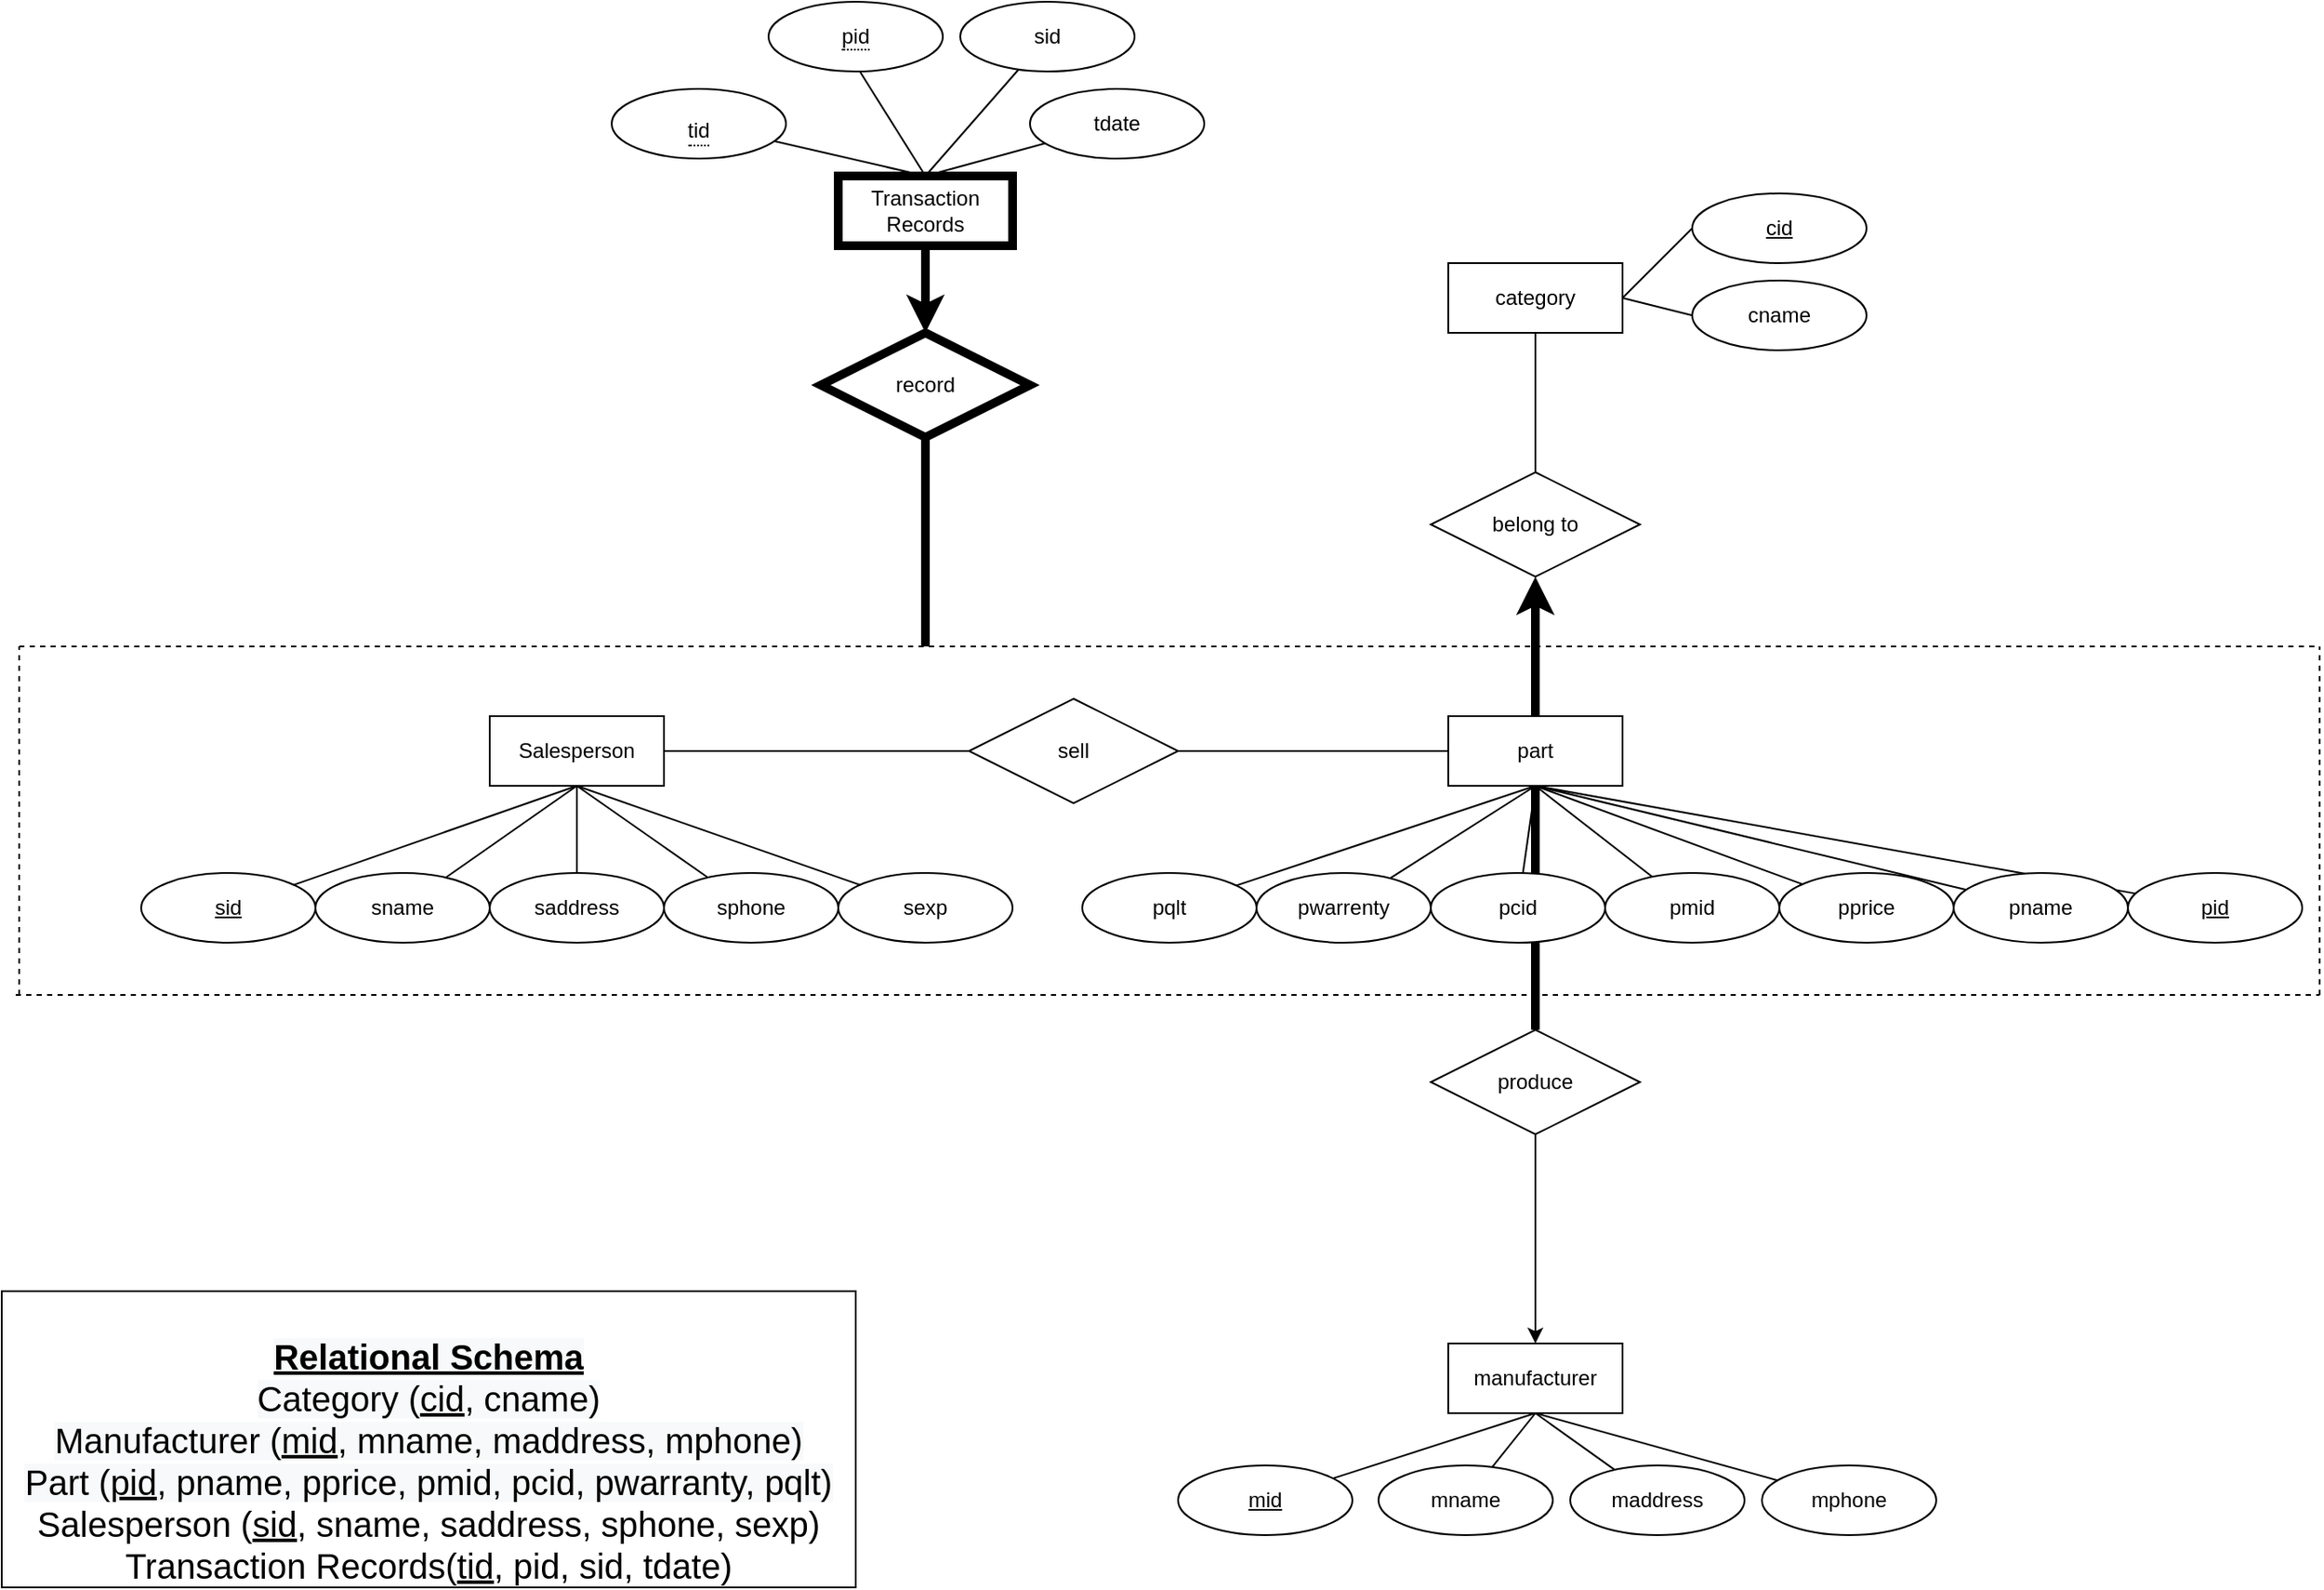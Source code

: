 <mxfile version="20.5.1" type="github">
  <diagram id="PAe3UoUXBNtSbx9W9z1V" name="Page-1">
    <mxGraphModel dx="1770" dy="1651" grid="1" gridSize="10" guides="1" tooltips="1" connect="1" arrows="1" fold="1" page="1" pageScale="1" pageWidth="850" pageHeight="1100" math="0" shadow="0">
      <root>
        <mxCell id="0" />
        <mxCell id="1" parent="0" />
        <mxCell id="-Ta_05bqoG0xjYSXqe8Y-103" style="edgeStyle=none;rounded=0;orthogonalLoop=1;jettySize=auto;html=1;endArrow=classic;endFill=1;strokeWidth=5;" edge="1" parent="1" source="-Ta_05bqoG0xjYSXqe8Y-16" target="-Ta_05bqoG0xjYSXqe8Y-47">
          <mxGeometry relative="1" as="geometry" />
        </mxCell>
        <mxCell id="-Ta_05bqoG0xjYSXqe8Y-16" value="Transaction Records" style="whiteSpace=wrap;html=1;align=center;strokeWidth=5;" vertex="1" parent="1">
          <mxGeometry x="350" y="50" width="100" height="40" as="geometry" />
        </mxCell>
        <mxCell id="-Ta_05bqoG0xjYSXqe8Y-29" style="edgeStyle=none;rounded=0;orthogonalLoop=1;jettySize=auto;html=1;entryX=0.5;entryY=0;entryDx=0;entryDy=0;endArrow=none;endFill=0;" edge="1" parent="1" target="-Ta_05bqoG0xjYSXqe8Y-16">
          <mxGeometry relative="1" as="geometry">
            <mxPoint x="361.992" y="-10.584" as="sourcePoint" />
          </mxGeometry>
        </mxCell>
        <mxCell id="-Ta_05bqoG0xjYSXqe8Y-31" style="edgeStyle=none;rounded=0;orthogonalLoop=1;jettySize=auto;html=1;endArrow=none;endFill=0;entryX=0.5;entryY=0;entryDx=0;entryDy=0;" edge="1" parent="1" source="-Ta_05bqoG0xjYSXqe8Y-19" target="-Ta_05bqoG0xjYSXqe8Y-16">
          <mxGeometry relative="1" as="geometry">
            <mxPoint x="416.518" y="31.123" as="targetPoint" />
          </mxGeometry>
        </mxCell>
        <mxCell id="-Ta_05bqoG0xjYSXqe8Y-19" value="sid" style="ellipse;whiteSpace=wrap;html=1;align=center;" vertex="1" parent="1">
          <mxGeometry x="420" y="-50" width="100" height="40" as="geometry" />
        </mxCell>
        <mxCell id="-Ta_05bqoG0xjYSXqe8Y-32" style="edgeStyle=none;rounded=0;orthogonalLoop=1;jettySize=auto;html=1;endArrow=none;endFill=0;" edge="1" parent="1" source="-Ta_05bqoG0xjYSXqe8Y-21">
          <mxGeometry relative="1" as="geometry">
            <mxPoint x="400" y="50" as="targetPoint" />
          </mxGeometry>
        </mxCell>
        <mxCell id="-Ta_05bqoG0xjYSXqe8Y-21" value="tdate" style="ellipse;whiteSpace=wrap;html=1;align=center;" vertex="1" parent="1">
          <mxGeometry x="460" width="100" height="40" as="geometry" />
        </mxCell>
        <mxCell id="-Ta_05bqoG0xjYSXqe8Y-34" value="" style="endArrow=none;dashed=1;html=1;rounded=0;" edge="1" parent="1">
          <mxGeometry width="50" height="50" relative="1" as="geometry">
            <mxPoint x="-120" y="320" as="sourcePoint" />
            <mxPoint x="1200" y="320" as="targetPoint" />
          </mxGeometry>
        </mxCell>
        <mxCell id="-Ta_05bqoG0xjYSXqe8Y-109" style="edgeStyle=none;rounded=0;orthogonalLoop=1;jettySize=auto;html=1;entryX=0;entryY=0.5;entryDx=0;entryDy=0;endArrow=none;endFill=0;" edge="1" parent="1" source="-Ta_05bqoG0xjYSXqe8Y-35" target="-Ta_05bqoG0xjYSXqe8Y-46">
          <mxGeometry relative="1" as="geometry" />
        </mxCell>
        <mxCell id="-Ta_05bqoG0xjYSXqe8Y-35" value="Salesperson" style="whiteSpace=wrap;html=1;align=center;" vertex="1" parent="1">
          <mxGeometry x="150" y="360" width="100" height="40" as="geometry" />
        </mxCell>
        <mxCell id="-Ta_05bqoG0xjYSXqe8Y-41" style="edgeStyle=none;rounded=0;orthogonalLoop=1;jettySize=auto;html=1;endArrow=none;endFill=0;" edge="1" parent="1" source="-Ta_05bqoG0xjYSXqe8Y-36">
          <mxGeometry relative="1" as="geometry">
            <mxPoint x="200" y="400" as="targetPoint" />
          </mxGeometry>
        </mxCell>
        <mxCell id="-Ta_05bqoG0xjYSXqe8Y-36" value="&lt;u&gt;sid&lt;/u&gt;" style="ellipse;whiteSpace=wrap;html=1;align=center;" vertex="1" parent="1">
          <mxGeometry x="-50" y="450" width="100" height="40" as="geometry" />
        </mxCell>
        <mxCell id="-Ta_05bqoG0xjYSXqe8Y-42" style="edgeStyle=none;rounded=0;orthogonalLoop=1;jettySize=auto;html=1;endArrow=none;endFill=0;entryX=0.5;entryY=1;entryDx=0;entryDy=0;" edge="1" parent="1" source="-Ta_05bqoG0xjYSXqe8Y-37" target="-Ta_05bqoG0xjYSXqe8Y-35">
          <mxGeometry relative="1" as="geometry" />
        </mxCell>
        <mxCell id="-Ta_05bqoG0xjYSXqe8Y-37" value="sname" style="ellipse;whiteSpace=wrap;html=1;align=center;" vertex="1" parent="1">
          <mxGeometry x="50" y="450" width="100" height="40" as="geometry" />
        </mxCell>
        <mxCell id="-Ta_05bqoG0xjYSXqe8Y-43" style="edgeStyle=none;rounded=0;orthogonalLoop=1;jettySize=auto;html=1;entryX=0.5;entryY=1;entryDx=0;entryDy=0;endArrow=none;endFill=0;" edge="1" parent="1" source="-Ta_05bqoG0xjYSXqe8Y-38" target="-Ta_05bqoG0xjYSXqe8Y-35">
          <mxGeometry relative="1" as="geometry" />
        </mxCell>
        <mxCell id="-Ta_05bqoG0xjYSXqe8Y-38" value="saddress" style="ellipse;whiteSpace=wrap;html=1;align=center;" vertex="1" parent="1">
          <mxGeometry x="150" y="450" width="100" height="40" as="geometry" />
        </mxCell>
        <mxCell id="-Ta_05bqoG0xjYSXqe8Y-44" style="edgeStyle=none;rounded=0;orthogonalLoop=1;jettySize=auto;html=1;entryX=0.5;entryY=1;entryDx=0;entryDy=0;endArrow=none;endFill=0;" edge="1" parent="1" source="-Ta_05bqoG0xjYSXqe8Y-39" target="-Ta_05bqoG0xjYSXqe8Y-35">
          <mxGeometry relative="1" as="geometry" />
        </mxCell>
        <mxCell id="-Ta_05bqoG0xjYSXqe8Y-39" value="sphone" style="ellipse;whiteSpace=wrap;html=1;align=center;" vertex="1" parent="1">
          <mxGeometry x="250" y="450" width="100" height="40" as="geometry" />
        </mxCell>
        <mxCell id="-Ta_05bqoG0xjYSXqe8Y-45" style="edgeStyle=none;rounded=0;orthogonalLoop=1;jettySize=auto;html=1;entryX=0.5;entryY=1;entryDx=0;entryDy=0;endArrow=none;endFill=0;" edge="1" parent="1" source="-Ta_05bqoG0xjYSXqe8Y-40" target="-Ta_05bqoG0xjYSXqe8Y-35">
          <mxGeometry relative="1" as="geometry" />
        </mxCell>
        <mxCell id="-Ta_05bqoG0xjYSXqe8Y-40" value="sexp" style="ellipse;whiteSpace=wrap;html=1;align=center;" vertex="1" parent="1">
          <mxGeometry x="350" y="450" width="100" height="40" as="geometry" />
        </mxCell>
        <mxCell id="-Ta_05bqoG0xjYSXqe8Y-108" style="edgeStyle=none;rounded=0;orthogonalLoop=1;jettySize=auto;html=1;entryX=0;entryY=0.5;entryDx=0;entryDy=0;endArrow=none;endFill=0;" edge="1" parent="1" source="-Ta_05bqoG0xjYSXqe8Y-46" target="-Ta_05bqoG0xjYSXqe8Y-48">
          <mxGeometry relative="1" as="geometry" />
        </mxCell>
        <mxCell id="-Ta_05bqoG0xjYSXqe8Y-46" value="sell" style="shape=rhombus;perimeter=rhombusPerimeter;whiteSpace=wrap;html=1;align=center;" vertex="1" parent="1">
          <mxGeometry x="425" y="350" width="120" height="60" as="geometry" />
        </mxCell>
        <mxCell id="-Ta_05bqoG0xjYSXqe8Y-105" style="edgeStyle=none;rounded=0;orthogonalLoop=1;jettySize=auto;html=1;endArrow=none;endFill=0;strokeWidth=5;" edge="1" parent="1" source="-Ta_05bqoG0xjYSXqe8Y-47">
          <mxGeometry relative="1" as="geometry">
            <mxPoint x="400" y="320" as="targetPoint" />
          </mxGeometry>
        </mxCell>
        <mxCell id="-Ta_05bqoG0xjYSXqe8Y-47" value="record" style="shape=rhombus;perimeter=rhombusPerimeter;whiteSpace=wrap;html=1;align=center;strokeWidth=5;" vertex="1" parent="1">
          <mxGeometry x="340" y="140" width="120" height="60" as="geometry" />
        </mxCell>
        <mxCell id="-Ta_05bqoG0xjYSXqe8Y-110" style="edgeStyle=none;rounded=0;orthogonalLoop=1;jettySize=auto;html=1;entryX=0.5;entryY=0;entryDx=0;entryDy=0;endArrow=none;endFill=0;strokeWidth=5;" edge="1" parent="1" source="-Ta_05bqoG0xjYSXqe8Y-48" target="-Ta_05bqoG0xjYSXqe8Y-80">
          <mxGeometry relative="1" as="geometry" />
        </mxCell>
        <mxCell id="-Ta_05bqoG0xjYSXqe8Y-48" value="part" style="whiteSpace=wrap;html=1;align=center;" vertex="1" parent="1">
          <mxGeometry x="700" y="360" width="100" height="40" as="geometry" />
        </mxCell>
        <mxCell id="-Ta_05bqoG0xjYSXqe8Y-61" style="edgeStyle=none;rounded=0;orthogonalLoop=1;jettySize=auto;html=1;entryX=0.5;entryY=1;entryDx=0;entryDy=0;endArrow=none;endFill=0;" edge="1" parent="1" source="-Ta_05bqoG0xjYSXqe8Y-49" target="-Ta_05bqoG0xjYSXqe8Y-48">
          <mxGeometry relative="1" as="geometry" />
        </mxCell>
        <mxCell id="-Ta_05bqoG0xjYSXqe8Y-49" value="&lt;u&gt;pid&lt;/u&gt;" style="ellipse;whiteSpace=wrap;html=1;align=center;" vertex="1" parent="1">
          <mxGeometry x="1090" y="450" width="100" height="40" as="geometry" />
        </mxCell>
        <mxCell id="-Ta_05bqoG0xjYSXqe8Y-62" style="edgeStyle=none;rounded=0;orthogonalLoop=1;jettySize=auto;html=1;entryX=0.5;entryY=1;entryDx=0;entryDy=0;endArrow=none;endFill=0;" edge="1" parent="1" source="-Ta_05bqoG0xjYSXqe8Y-50" target="-Ta_05bqoG0xjYSXqe8Y-48">
          <mxGeometry relative="1" as="geometry" />
        </mxCell>
        <mxCell id="-Ta_05bqoG0xjYSXqe8Y-50" value="pname" style="ellipse;whiteSpace=wrap;html=1;align=center;" vertex="1" parent="1">
          <mxGeometry x="990" y="450" width="100" height="40" as="geometry" />
        </mxCell>
        <mxCell id="-Ta_05bqoG0xjYSXqe8Y-65" style="edgeStyle=none;rounded=0;orthogonalLoop=1;jettySize=auto;html=1;endArrow=none;endFill=0;" edge="1" parent="1" source="-Ta_05bqoG0xjYSXqe8Y-51">
          <mxGeometry relative="1" as="geometry">
            <mxPoint x="750" y="400" as="targetPoint" />
          </mxGeometry>
        </mxCell>
        <mxCell id="-Ta_05bqoG0xjYSXqe8Y-51" value="pprice" style="ellipse;whiteSpace=wrap;html=1;align=center;" vertex="1" parent="1">
          <mxGeometry x="890" y="450" width="100" height="40" as="geometry" />
        </mxCell>
        <mxCell id="-Ta_05bqoG0xjYSXqe8Y-66" style="edgeStyle=none;rounded=0;orthogonalLoop=1;jettySize=auto;html=1;entryX=0.5;entryY=1;entryDx=0;entryDy=0;endArrow=none;endFill=0;" edge="1" parent="1" source="-Ta_05bqoG0xjYSXqe8Y-52" target="-Ta_05bqoG0xjYSXqe8Y-48">
          <mxGeometry relative="1" as="geometry" />
        </mxCell>
        <mxCell id="-Ta_05bqoG0xjYSXqe8Y-52" value="pmid" style="ellipse;whiteSpace=wrap;html=1;align=center;" vertex="1" parent="1">
          <mxGeometry x="790" y="450" width="100" height="40" as="geometry" />
        </mxCell>
        <mxCell id="-Ta_05bqoG0xjYSXqe8Y-71" style="edgeStyle=none;rounded=0;orthogonalLoop=1;jettySize=auto;html=1;endArrow=none;endFill=0;entryX=0.5;entryY=1;entryDx=0;entryDy=0;" edge="1" parent="1" source="-Ta_05bqoG0xjYSXqe8Y-55" target="-Ta_05bqoG0xjYSXqe8Y-48">
          <mxGeometry relative="1" as="geometry">
            <mxPoint x="811.669" y="399.448" as="targetPoint" />
          </mxGeometry>
        </mxCell>
        <mxCell id="-Ta_05bqoG0xjYSXqe8Y-55" value="pqlt" style="ellipse;whiteSpace=wrap;html=1;align=center;" vertex="1" parent="1">
          <mxGeometry x="490" y="450" width="100" height="40" as="geometry" />
        </mxCell>
        <mxCell id="-Ta_05bqoG0xjYSXqe8Y-95" style="edgeStyle=none;rounded=0;orthogonalLoop=1;jettySize=auto;html=1;entryX=0.5;entryY=1;entryDx=0;entryDy=0;endArrow=none;endFill=0;" edge="1" parent="1" source="-Ta_05bqoG0xjYSXqe8Y-72" target="-Ta_05bqoG0xjYSXqe8Y-48">
          <mxGeometry relative="1" as="geometry" />
        </mxCell>
        <mxCell id="-Ta_05bqoG0xjYSXqe8Y-72" value="pwarrenty" style="ellipse;whiteSpace=wrap;html=1;align=center;" vertex="1" parent="1">
          <mxGeometry x="590" y="450" width="100" height="40" as="geometry" />
        </mxCell>
        <mxCell id="-Ta_05bqoG0xjYSXqe8Y-97" style="edgeStyle=none;rounded=0;orthogonalLoop=1;jettySize=auto;html=1;endArrow=none;endFill=0;entryX=0.5;entryY=1;entryDx=0;entryDy=0;" edge="1" parent="1" source="-Ta_05bqoG0xjYSXqe8Y-73" target="-Ta_05bqoG0xjYSXqe8Y-48">
          <mxGeometry relative="1" as="geometry">
            <mxPoint x="747.148" y="419.967" as="targetPoint" />
          </mxGeometry>
        </mxCell>
        <mxCell id="-Ta_05bqoG0xjYSXqe8Y-73" value="pcid" style="ellipse;whiteSpace=wrap;html=1;align=center;" vertex="1" parent="1">
          <mxGeometry x="690" y="450" width="100" height="40" as="geometry" />
        </mxCell>
        <mxCell id="-Ta_05bqoG0xjYSXqe8Y-107" style="edgeStyle=none;rounded=1;orthogonalLoop=1;jettySize=auto;html=1;entryX=0.5;entryY=0;entryDx=0;entryDy=0;endArrow=none;endFill=0;fontStyle=0;strokeColor=default;strokeWidth=5;startArrow=classic;startFill=1;" edge="1" parent="1" source="-Ta_05bqoG0xjYSXqe8Y-74" target="-Ta_05bqoG0xjYSXqe8Y-48">
          <mxGeometry relative="1" as="geometry" />
        </mxCell>
        <mxCell id="-Ta_05bqoG0xjYSXqe8Y-74" value="belong to" style="shape=rhombus;perimeter=rhombusPerimeter;whiteSpace=wrap;html=1;align=center;" vertex="1" parent="1">
          <mxGeometry x="690" y="220" width="120" height="60" as="geometry" />
        </mxCell>
        <mxCell id="-Ta_05bqoG0xjYSXqe8Y-78" style="edgeStyle=none;rounded=0;orthogonalLoop=1;jettySize=auto;html=1;entryX=0;entryY=0.5;entryDx=0;entryDy=0;endArrow=none;endFill=0;exitX=1;exitY=0.5;exitDx=0;exitDy=0;" edge="1" parent="1" source="-Ta_05bqoG0xjYSXqe8Y-75" target="-Ta_05bqoG0xjYSXqe8Y-76">
          <mxGeometry relative="1" as="geometry" />
        </mxCell>
        <mxCell id="-Ta_05bqoG0xjYSXqe8Y-79" style="edgeStyle=none;rounded=0;orthogonalLoop=1;jettySize=auto;html=1;entryX=0;entryY=0.5;entryDx=0;entryDy=0;endArrow=none;endFill=0;exitX=1;exitY=0.5;exitDx=0;exitDy=0;" edge="1" parent="1" source="-Ta_05bqoG0xjYSXqe8Y-75" target="-Ta_05bqoG0xjYSXqe8Y-77">
          <mxGeometry relative="1" as="geometry" />
        </mxCell>
        <mxCell id="-Ta_05bqoG0xjYSXqe8Y-106" style="edgeStyle=none;rounded=0;orthogonalLoop=1;jettySize=auto;html=1;entryX=0.5;entryY=0;entryDx=0;entryDy=0;endArrow=none;endFill=0;" edge="1" parent="1" source="-Ta_05bqoG0xjYSXqe8Y-75" target="-Ta_05bqoG0xjYSXqe8Y-74">
          <mxGeometry relative="1" as="geometry" />
        </mxCell>
        <mxCell id="-Ta_05bqoG0xjYSXqe8Y-75" value="category" style="whiteSpace=wrap;html=1;align=center;" vertex="1" parent="1">
          <mxGeometry x="700" y="100" width="100" height="40" as="geometry" />
        </mxCell>
        <mxCell id="-Ta_05bqoG0xjYSXqe8Y-76" value="cid" style="ellipse;whiteSpace=wrap;html=1;align=center;fontStyle=4;" vertex="1" parent="1">
          <mxGeometry x="840" y="60" width="100" height="40" as="geometry" />
        </mxCell>
        <mxCell id="-Ta_05bqoG0xjYSXqe8Y-77" value="cname" style="ellipse;whiteSpace=wrap;html=1;align=center;" vertex="1" parent="1">
          <mxGeometry x="840" y="110" width="100" height="40" as="geometry" />
        </mxCell>
        <mxCell id="-Ta_05bqoG0xjYSXqe8Y-114" style="edgeStyle=none;rounded=0;orthogonalLoop=1;jettySize=auto;html=1;entryX=0.5;entryY=0;entryDx=0;entryDy=0;endArrow=classic;endFill=1;" edge="1" parent="1" source="-Ta_05bqoG0xjYSXqe8Y-80" target="-Ta_05bqoG0xjYSXqe8Y-82">
          <mxGeometry relative="1" as="geometry" />
        </mxCell>
        <mxCell id="-Ta_05bqoG0xjYSXqe8Y-80" value="produce" style="shape=rhombus;perimeter=rhombusPerimeter;whiteSpace=wrap;html=1;align=center;" vertex="1" parent="1">
          <mxGeometry x="690" y="540" width="120" height="60" as="geometry" />
        </mxCell>
        <mxCell id="-Ta_05bqoG0xjYSXqe8Y-82" value="manufacturer" style="whiteSpace=wrap;html=1;align=center;" vertex="1" parent="1">
          <mxGeometry x="700" y="720" width="100" height="40" as="geometry" />
        </mxCell>
        <mxCell id="-Ta_05bqoG0xjYSXqe8Y-87" style="edgeStyle=none;rounded=0;orthogonalLoop=1;jettySize=auto;html=1;entryX=0.5;entryY=1;entryDx=0;entryDy=0;endArrow=none;endFill=0;" edge="1" parent="1" source="-Ta_05bqoG0xjYSXqe8Y-83" target="-Ta_05bqoG0xjYSXqe8Y-82">
          <mxGeometry relative="1" as="geometry" />
        </mxCell>
        <mxCell id="-Ta_05bqoG0xjYSXqe8Y-83" value="mid" style="ellipse;whiteSpace=wrap;html=1;align=center;fontStyle=4" vertex="1" parent="1">
          <mxGeometry x="545" y="790" width="100" height="40" as="geometry" />
        </mxCell>
        <mxCell id="-Ta_05bqoG0xjYSXqe8Y-88" style="edgeStyle=none;rounded=0;orthogonalLoop=1;jettySize=auto;html=1;entryX=0.5;entryY=1;entryDx=0;entryDy=0;endArrow=none;endFill=0;" edge="1" parent="1" source="-Ta_05bqoG0xjYSXqe8Y-84" target="-Ta_05bqoG0xjYSXqe8Y-82">
          <mxGeometry relative="1" as="geometry" />
        </mxCell>
        <mxCell id="-Ta_05bqoG0xjYSXqe8Y-84" value="mname" style="ellipse;whiteSpace=wrap;html=1;align=center;" vertex="1" parent="1">
          <mxGeometry x="660" y="790" width="100" height="40" as="geometry" />
        </mxCell>
        <mxCell id="-Ta_05bqoG0xjYSXqe8Y-89" style="edgeStyle=none;rounded=0;orthogonalLoop=1;jettySize=auto;html=1;entryX=0.5;entryY=1;entryDx=0;entryDy=0;endArrow=none;endFill=0;" edge="1" parent="1" source="-Ta_05bqoG0xjYSXqe8Y-85" target="-Ta_05bqoG0xjYSXqe8Y-82">
          <mxGeometry relative="1" as="geometry" />
        </mxCell>
        <mxCell id="-Ta_05bqoG0xjYSXqe8Y-85" value="maddress" style="ellipse;whiteSpace=wrap;html=1;align=center;" vertex="1" parent="1">
          <mxGeometry x="770" y="790" width="100" height="40" as="geometry" />
        </mxCell>
        <mxCell id="-Ta_05bqoG0xjYSXqe8Y-92" style="edgeStyle=none;rounded=0;orthogonalLoop=1;jettySize=auto;html=1;entryX=0.5;entryY=1;entryDx=0;entryDy=0;endArrow=none;endFill=0;" edge="1" parent="1" source="-Ta_05bqoG0xjYSXqe8Y-86" target="-Ta_05bqoG0xjYSXqe8Y-82">
          <mxGeometry relative="1" as="geometry" />
        </mxCell>
        <mxCell id="-Ta_05bqoG0xjYSXqe8Y-86" value="mphone" style="ellipse;whiteSpace=wrap;html=1;align=center;" vertex="1" parent="1">
          <mxGeometry x="880" y="790" width="100" height="40" as="geometry" />
        </mxCell>
        <mxCell id="-Ta_05bqoG0xjYSXqe8Y-100" value="" style="endArrow=none;dashed=1;html=1;rounded=0;" edge="1" parent="1">
          <mxGeometry width="50" height="50" relative="1" as="geometry">
            <mxPoint x="1200" y="520" as="sourcePoint" />
            <mxPoint x="1200" y="320" as="targetPoint" />
          </mxGeometry>
        </mxCell>
        <mxCell id="-Ta_05bqoG0xjYSXqe8Y-101" value="" style="endArrow=none;dashed=1;html=1;rounded=0;" edge="1" parent="1">
          <mxGeometry width="50" height="50" relative="1" as="geometry">
            <mxPoint x="-122" y="520" as="sourcePoint" />
            <mxPoint x="1200" y="520" as="targetPoint" />
          </mxGeometry>
        </mxCell>
        <mxCell id="-Ta_05bqoG0xjYSXqe8Y-102" value="" style="endArrow=none;dashed=1;html=1;rounded=0;" edge="1" parent="1">
          <mxGeometry width="50" height="50" relative="1" as="geometry">
            <mxPoint x="-120" y="520" as="sourcePoint" />
            <mxPoint x="-120" y="320" as="targetPoint" />
          </mxGeometry>
        </mxCell>
        <mxCell id="-Ta_05bqoG0xjYSXqe8Y-120" value="&lt;font style=&quot;font-size: 20px;&quot;&gt;&lt;b&gt;&lt;u&gt;&lt;br&gt;&lt;span style=&quot;color: rgb(0, 0, 0); font-family: Helvetica; font-style: normal; font-variant-ligatures: normal; font-variant-caps: normal; letter-spacing: normal; orphans: 2; text-align: center; text-indent: 0px; text-transform: none; widows: 2; word-spacing: 0px; -webkit-text-stroke-width: 0px; background-color: rgb(248, 249, 250); text-decoration-thickness: initial; text-decoration-style: initial; text-decoration-color: initial; float: none; display: inline !important;&quot;&gt;Relational Schema&lt;/span&gt;&lt;/u&gt;&lt;/b&gt;&lt;br style=&quot;color: rgb(0, 0, 0); font-family: Helvetica; font-style: normal; font-variant-ligatures: normal; font-variant-caps: normal; font-weight: 400; letter-spacing: normal; orphans: 2; text-align: center; text-indent: 0px; text-transform: none; widows: 2; word-spacing: 0px; -webkit-text-stroke-width: 0px; background-color: rgb(248, 249, 250); text-decoration-thickness: initial; text-decoration-style: initial; text-decoration-color: initial;&quot;&gt;&lt;span style=&quot;color: rgb(0, 0, 0); font-family: Helvetica; font-style: normal; font-variant-ligatures: normal; font-variant-caps: normal; font-weight: 400; letter-spacing: normal; orphans: 2; text-align: center; text-indent: 0px; text-transform: none; widows: 2; word-spacing: 0px; -webkit-text-stroke-width: 0px; background-color: rgb(248, 249, 250); text-decoration-thickness: initial; text-decoration-style: initial; text-decoration-color: initial; float: none; display: inline !important;&quot;&gt;Category (&lt;u&gt;cid&lt;/u&gt;, cname)&lt;/span&gt;&lt;br style=&quot;color: rgb(0, 0, 0); font-family: Helvetica; font-style: normal; font-variant-ligatures: normal; font-variant-caps: normal; font-weight: 400; letter-spacing: normal; orphans: 2; text-align: center; text-indent: 0px; text-transform: none; widows: 2; word-spacing: 0px; -webkit-text-stroke-width: 0px; background-color: rgb(248, 249, 250); text-decoration-thickness: initial; text-decoration-style: initial; text-decoration-color: initial;&quot;&gt;&lt;span style=&quot;color: rgb(0, 0, 0); font-family: Helvetica; font-style: normal; font-variant-ligatures: normal; font-variant-caps: normal; font-weight: 400; letter-spacing: normal; orphans: 2; text-align: center; text-indent: 0px; text-transform: none; widows: 2; word-spacing: 0px; -webkit-text-stroke-width: 0px; background-color: rgb(248, 249, 250); text-decoration-thickness: initial; text-decoration-style: initial; text-decoration-color: initial; float: none; display: inline !important;&quot;&gt;Manufacturer (&lt;u&gt;mid&lt;/u&gt;, mname, maddress, mphone)&lt;/span&gt;&lt;br style=&quot;color: rgb(0, 0, 0); font-family: Helvetica; font-style: normal; font-variant-ligatures: normal; font-variant-caps: normal; font-weight: 400; letter-spacing: normal; orphans: 2; text-align: center; text-indent: 0px; text-transform: none; widows: 2; word-spacing: 0px; -webkit-text-stroke-width: 0px; background-color: rgb(248, 249, 250); text-decoration-thickness: initial; text-decoration-style: initial; text-decoration-color: initial;&quot;&gt;&lt;span style=&quot;color: rgb(0, 0, 0); font-family: Helvetica; font-style: normal; font-variant-ligatures: normal; font-variant-caps: normal; font-weight: 400; letter-spacing: normal; orphans: 2; text-align: center; text-indent: 0px; text-transform: none; widows: 2; word-spacing: 0px; -webkit-text-stroke-width: 0px; background-color: rgb(248, 249, 250); text-decoration-thickness: initial; text-decoration-style: initial; text-decoration-color: initial; float: none; display: inline !important;&quot;&gt;Part (&lt;u&gt;pid&lt;/u&gt;, pname, pprice, pmid, pcid, pwarranty, pqlt)&lt;br&gt;&lt;/span&gt;Salesperson (&lt;u&gt;sid&lt;/u&gt;, sname, saddress, sphone, sexp)&lt;br&gt;Transaction Records(&lt;u&gt;tid&lt;/u&gt;, pid, sid, tdate)&lt;/font&gt;" style="rounded=0;whiteSpace=wrap;html=1;" vertex="1" parent="1">
          <mxGeometry x="-130" y="690" width="490" height="170" as="geometry" />
        </mxCell>
        <mxCell id="-Ta_05bqoG0xjYSXqe8Y-125" style="edgeStyle=none;rounded=1;orthogonalLoop=1;jettySize=auto;html=1;strokeColor=default;strokeWidth=1;fontSize=12;startArrow=none;startFill=0;endArrow=none;endFill=0;" edge="1" parent="1" source="-Ta_05bqoG0xjYSXqe8Y-121">
          <mxGeometry relative="1" as="geometry">
            <mxPoint x="400" y="50" as="targetPoint" />
          </mxGeometry>
        </mxCell>
        <mxCell id="-Ta_05bqoG0xjYSXqe8Y-121" value="&lt;span style=&quot;border-bottom: 1px dotted&quot;&gt;&lt;font style=&quot;font-size: 12px;&quot;&gt;tid&lt;/font&gt;&lt;/span&gt;" style="ellipse;whiteSpace=wrap;html=1;align=center;fontSize=20;" vertex="1" parent="1">
          <mxGeometry x="220" width="100" height="40" as="geometry" />
        </mxCell>
        <mxCell id="-Ta_05bqoG0xjYSXqe8Y-122" value="&lt;span style=&quot;border-bottom: 1px dotted&quot;&gt;pid&lt;/span&gt;" style="ellipse;whiteSpace=wrap;html=1;align=center;fontSize=12;" vertex="1" parent="1">
          <mxGeometry x="310" y="-50" width="100" height="40" as="geometry" />
        </mxCell>
      </root>
    </mxGraphModel>
  </diagram>
</mxfile>
